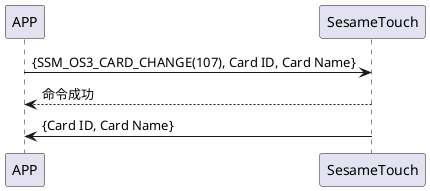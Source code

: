 @startuml
APP -> SesameTouch: {SSM_OS3_CARD_CHANGE(107), Card ID, Card Name}
SesameTouch --> APP: 命令成功
SesameTouch -> APP: {Card ID, Card Name}
@enduml
